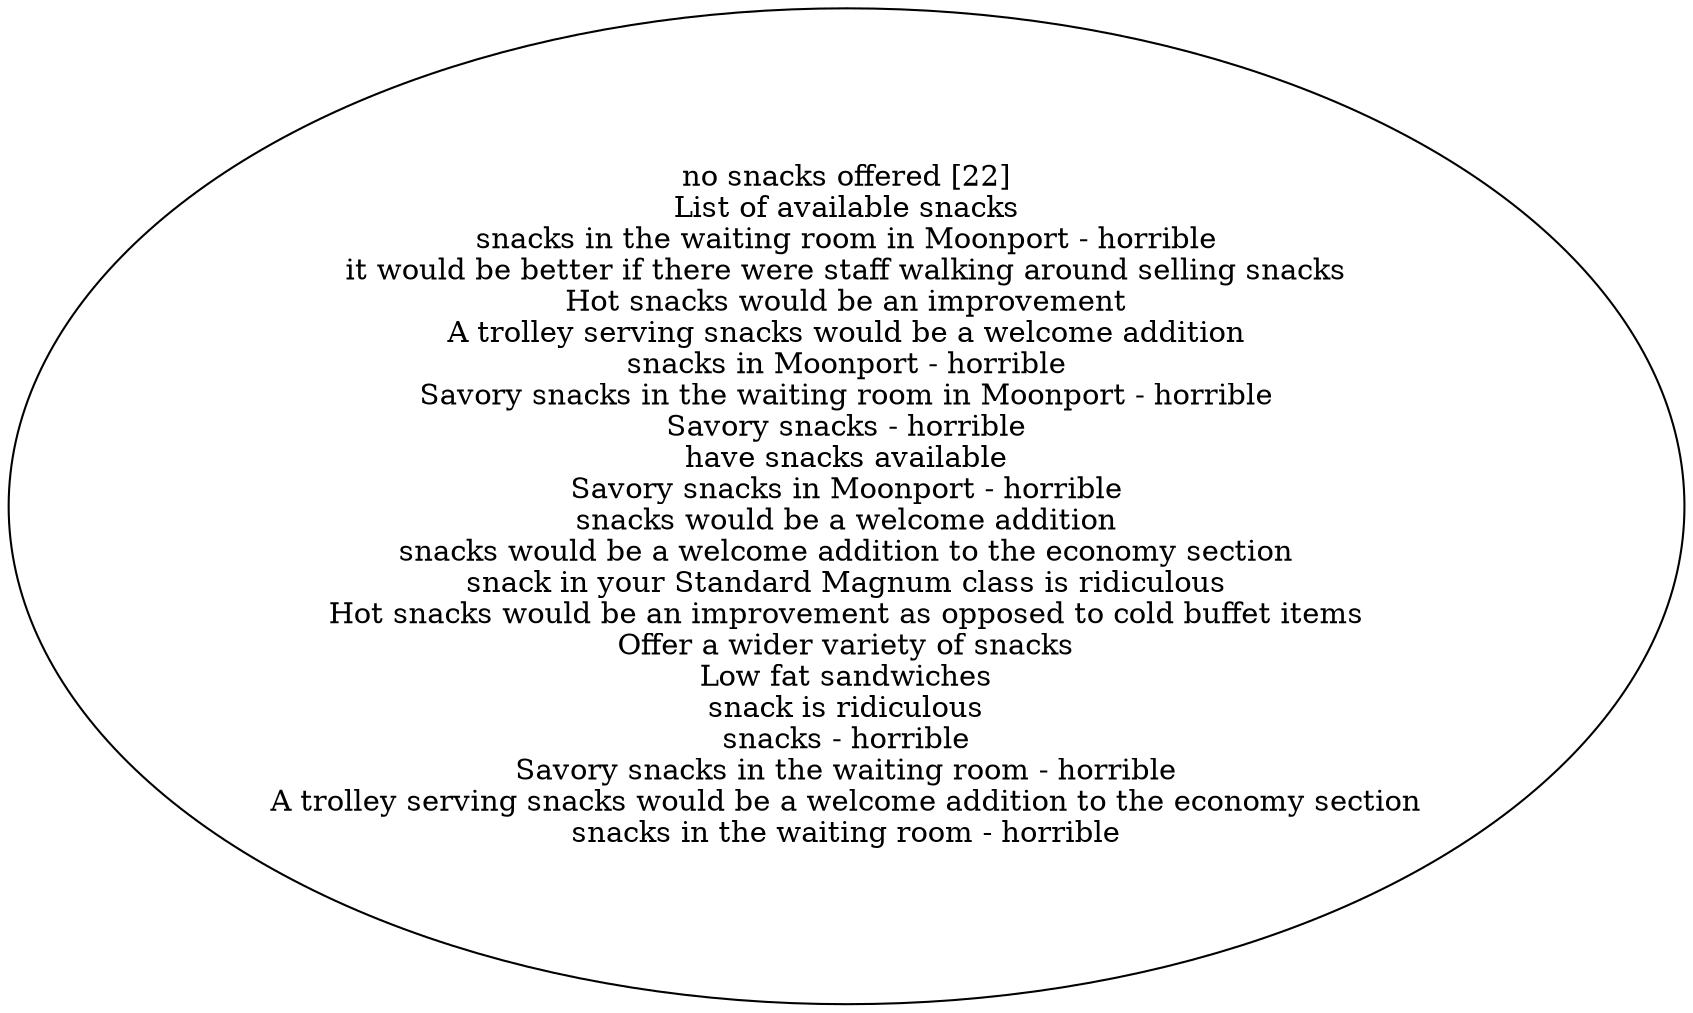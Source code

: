 digraph collapsedGraph {
"no snacks offered [22]\nList of available snacks\nsnacks in the waiting room in Moonport - horrible\nit would be better if there were staff walking around selling snacks\nHot snacks would be an improvement\nA trolley serving snacks would be a welcome addition\nsnacks in Moonport - horrible\nSavory snacks in the waiting room in Moonport - horrible\nSavory snacks - horrible\nhave snacks available\nSavory snacks in Moonport - horrible\nsnacks would be a welcome addition\nsnacks would be a welcome addition to the economy section\nsnack in your Standard Magnum class is ridiculous\nHot snacks would be an improvement as opposed to cold buffet items\nOffer a wider variety of snacks\nLow fat sandwiches\nsnack is ridiculous\nsnacks - horrible\nSavory snacks in the waiting room - horrible\nA trolley serving snacks would be a welcome addition to the economy section\nsnacks in the waiting room - horrible"}